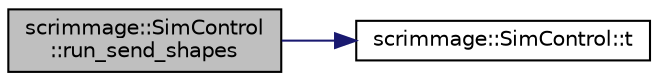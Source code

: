 digraph "scrimmage::SimControl::run_send_shapes"
{
 // LATEX_PDF_SIZE
  edge [fontname="Helvetica",fontsize="10",labelfontname="Helvetica",labelfontsize="10"];
  node [fontname="Helvetica",fontsize="10",shape=record];
  rankdir="LR";
  Node1 [label="scrimmage::SimControl\l::run_send_shapes",height=0.2,width=0.4,color="black", fillcolor="grey75", style="filled", fontcolor="black",tooltip="Sends simulation shapes to visualizers and log files."];
  Node1 -> Node2 [color="midnightblue",fontsize="10",style="solid",fontname="Helvetica"];
  Node2 [label="scrimmage::SimControl::t",height=0.2,width=0.4,color="black", fillcolor="white", style="filled",URL="$classscrimmage_1_1SimControl.html#ad7ae322051c629849af68538bf8a45f2",tooltip="Get the current simulation time."];
}
